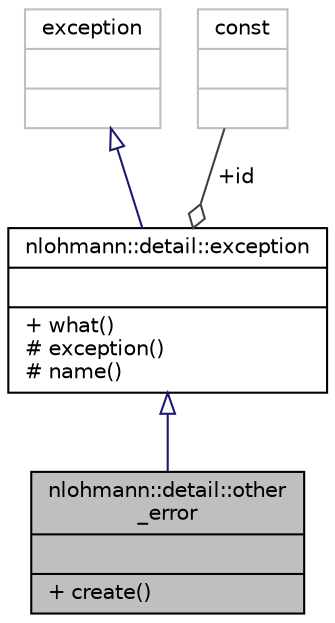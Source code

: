 digraph "nlohmann::detail::other_error"
{
 // INTERACTIVE_SVG=YES
  bgcolor="transparent";
  edge [fontname="Helvetica",fontsize="10",labelfontname="Helvetica",labelfontsize="10"];
  node [fontname="Helvetica",fontsize="10",shape=record];
  Node3 [label="{nlohmann::detail::other\l_error\n||+ create()\l}",height=0.2,width=0.4,color="black", fillcolor="grey75", style="filled", fontcolor="black"];
  Node4 -> Node3 [dir="back",color="midnightblue",fontsize="10",style="solid",arrowtail="onormal",fontname="Helvetica"];
  Node4 [label="{nlohmann::detail::exception\n||+ what()\l# exception()\l# name()\l}",height=0.2,width=0.4,color="black",URL="$de/df2/classnlohmann_1_1detail_1_1exception.html",tooltip="general exception of the basic_json class "];
  Node5 -> Node4 [dir="back",color="midnightblue",fontsize="10",style="solid",arrowtail="onormal",fontname="Helvetica"];
  Node5 [label="{exception\n||}",height=0.2,width=0.4,color="grey75"];
  Node6 -> Node4 [color="grey25",fontsize="10",style="solid",label=" +id" ,arrowhead="odiamond",fontname="Helvetica"];
  Node6 [label="{const\n||}",height=0.2,width=0.4,color="grey75"];
}
